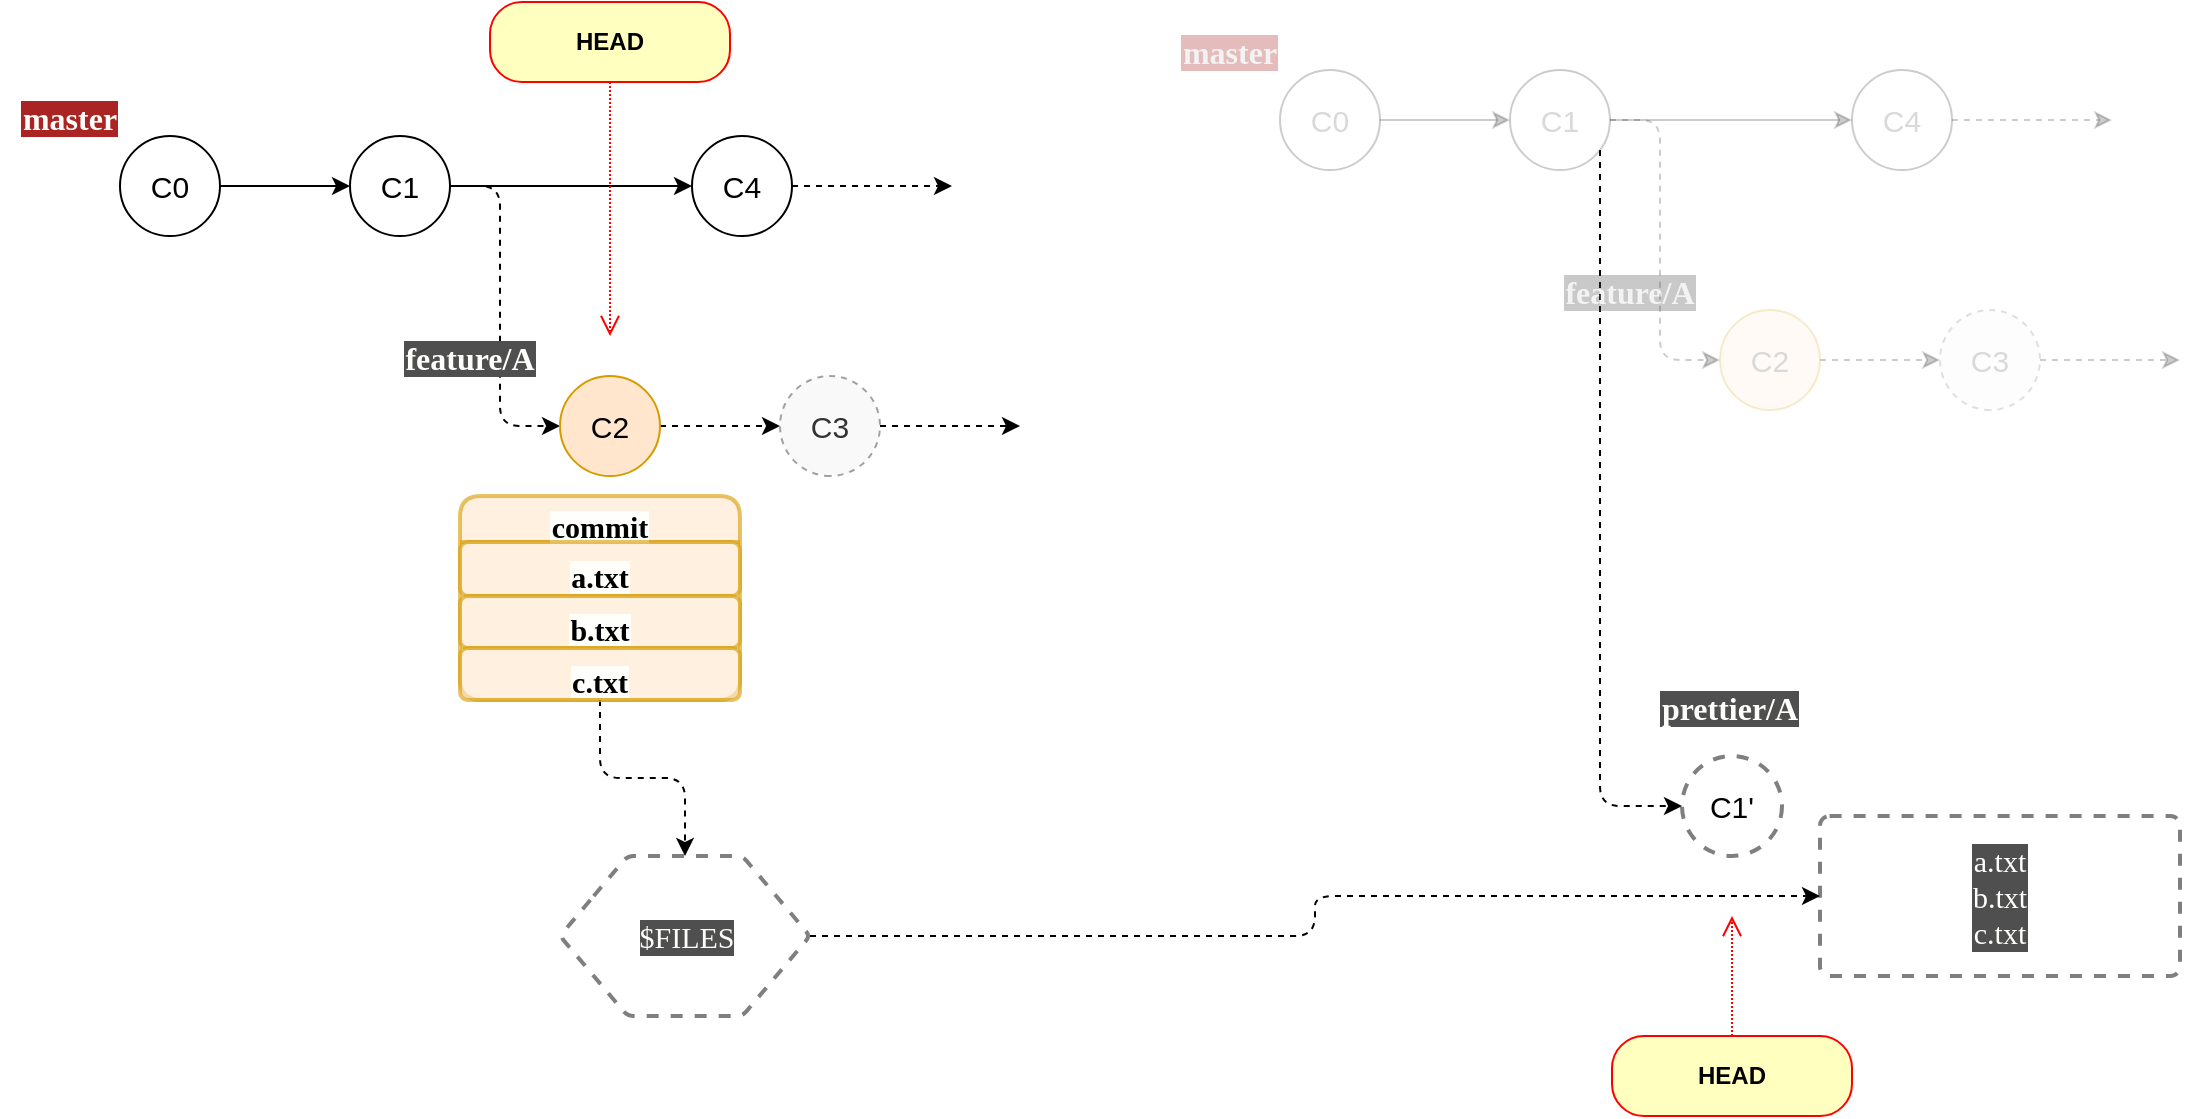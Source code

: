 <mxfile version="14.2.9" type="github" pages="2">
  <diagram id="nxDO0HKId64olgzhvc23" name="Page-1">
    <mxGraphModel dx="1298" dy="752" grid="1" gridSize="10" guides="1" tooltips="1" connect="1" arrows="1" fold="1" page="1" pageScale="1" pageWidth="1600" pageHeight="900" math="0" shadow="0">
      <root>
        <mxCell id="0" />
        <mxCell id="1" parent="0" />
        <mxCell id="GQ0lHKYLTIi-07OIOTTy-3" value="" style="edgeStyle=orthogonalEdgeStyle;orthogonalLoop=1;jettySize=auto;html=1;horizontal=1;" parent="1" source="GQ0lHKYLTIi-07OIOTTy-1" target="GQ0lHKYLTIi-07OIOTTy-2" edge="1">
          <mxGeometry relative="1" as="geometry" />
        </mxCell>
        <mxCell id="GQ0lHKYLTIi-07OIOTTy-1" value="C0" style="ellipse;whiteSpace=wrap;html=1;aspect=fixed;labelPosition=center;verticalLabelPosition=middle;align=center;verticalAlign=middle;fontSize=15;direction=east;rounded=1;" parent="1" vertex="1">
          <mxGeometry x="100" y="190" width="50" height="50" as="geometry" />
        </mxCell>
        <mxCell id="GQ0lHKYLTIi-07OIOTTy-16" style="edgeStyle=orthogonalEdgeStyle;orthogonalLoop=1;jettySize=auto;html=1;fontSize=16;dashed=1;" parent="1" source="GQ0lHKYLTIi-07OIOTTy-2" target="GQ0lHKYLTIi-07OIOTTy-15" edge="1">
          <mxGeometry relative="1" as="geometry">
            <Array as="points">
              <mxPoint x="290" y="215" />
              <mxPoint x="290" y="335" />
            </Array>
          </mxGeometry>
        </mxCell>
        <mxCell id="GQ0lHKYLTIi-07OIOTTy-47" style="edgeStyle=orthogonalEdgeStyle;orthogonalLoop=1;jettySize=auto;html=1;entryX=0;entryY=0.5;entryDx=0;entryDy=0;fontSize=15;fontColor=#525252;" parent="1" source="GQ0lHKYLTIi-07OIOTTy-2" target="GQ0lHKYLTIi-07OIOTTy-45" edge="1">
          <mxGeometry relative="1" as="geometry" />
        </mxCell>
        <mxCell id="GQ0lHKYLTIi-07OIOTTy-2" value="C1" style="ellipse;whiteSpace=wrap;html=1;aspect=fixed;labelPosition=center;verticalLabelPosition=middle;align=center;verticalAlign=middle;fontSize=15;direction=east;rounded=1;" parent="1" vertex="1">
          <mxGeometry x="215" y="190" width="50" height="50" as="geometry" />
        </mxCell>
        <mxCell id="GQ0lHKYLTIi-07OIOTTy-5" value="master" style="text;align=center;verticalAlign=middle;resizable=0;points=[];autosize=1;fontFamily=Noto Sans TC;fontSource=https%3A%2F%2Ffonts.googleapis.com%2Fcss%3Ffamily%3DNoto%2BSans%2BTC;fontStyle=1;fontSize=16;shadow=0;labelBorderColor=none;rounded=1;labelBackgroundColor=#AB2424;fontColor=#FEFFFA;spacingTop=0;spacingBottom=0;spacingRight=0;spacing=1;" parent="1" vertex="1">
          <mxGeometry x="40" y="165" width="70" height="30" as="geometry" />
        </mxCell>
        <mxCell id="GQ0lHKYLTIi-07OIOTTy-14" value="" style="edgeStyle=orthogonalEdgeStyle;orthogonalLoop=1;jettySize=auto;html=1;fontSize=16;exitX=0.5;exitY=0;exitDx=0;exitDy=0;entryX=0.5;entryY=1;entryDx=0;entryDy=0;dashed=1;" parent="1" source="GQ0lHKYLTIi-07OIOTTy-18" edge="1">
          <mxGeometry relative="1" as="geometry">
            <mxPoint x="500" y="340" as="sourcePoint" />
            <mxPoint x="550" y="335" as="targetPoint" />
          </mxGeometry>
        </mxCell>
        <mxCell id="GQ0lHKYLTIi-07OIOTTy-17" value="" style="edgeStyle=orthogonalEdgeStyle;orthogonalLoop=1;jettySize=auto;html=1;fontSize=16;dashed=1;" parent="1" source="GQ0lHKYLTIi-07OIOTTy-15" target="GQ0lHKYLTIi-07OIOTTy-18" edge="1">
          <mxGeometry relative="1" as="geometry">
            <mxPoint x="245" y="470" as="targetPoint" />
          </mxGeometry>
        </mxCell>
        <mxCell id="GQ0lHKYLTIi-07OIOTTy-15" value="C2" style="ellipse;whiteSpace=wrap;html=1;aspect=fixed;labelPosition=center;verticalLabelPosition=middle;align=center;verticalAlign=middle;direction=south;fillColor=#ffe6cc;strokeColor=#d79b00;fontSize=15;rounded=1;" parent="1" vertex="1">
          <mxGeometry x="320" y="310" width="50" height="50" as="geometry" />
        </mxCell>
        <mxCell id="GQ0lHKYLTIi-07OIOTTy-18" value="C3" style="ellipse;whiteSpace=wrap;html=1;aspect=fixed;labelPosition=center;verticalLabelPosition=middle;align=center;verticalAlign=middle;direction=south;fillColor=#f5f5f5;strokeColor=#666666;fontSize=15;rounded=1;dashed=1;opacity=60;sketch=0;fixDash=0;autosize=0;container=0;fontColor=#333333;" parent="1" vertex="1">
          <mxGeometry x="430" y="310" width="50" height="50" as="geometry" />
        </mxCell>
        <mxCell id="GQ0lHKYLTIi-07OIOTTy-21" value="feature/A" style="text;align=center;verticalAlign=middle;resizable=0;points=[];autosize=1;fontSize=16;fontFamily=Noto Sans TC;rounded=1;shadow=0;fontSource=https%3A%2F%2Ffonts.googleapis.com%2Fcss%3Ffamily%3DNoto%2BSans%2BTC;fontColor=#FEFFFA;fontStyle=1;labelBackgroundColor=#4F4F4F;spacing=1;spacingTop=0;spacingBottom=0;spacingRight=0;" parent="1" vertex="1">
          <mxGeometry x="230" y="285" width="90" height="30" as="geometry" />
        </mxCell>
        <mxCell id="GQ0lHKYLTIi-07OIOTTy-43" value="HEAD" style="whiteSpace=wrap;html=1;arcSize=40;fontColor=#000000;fillColor=#ffffc0;strokeColor=#ff0000;shadow=0;direction=east;rounded=1;fontStyle=1" parent="1" vertex="1">
          <mxGeometry x="285" y="123" width="120" height="40" as="geometry" />
        </mxCell>
        <mxCell id="GQ0lHKYLTIi-07OIOTTy-44" value="" style="edgeStyle=orthogonalEdgeStyle;html=1;verticalAlign=bottom;endArrow=open;endSize=8;strokeColor=#ff0000;fontSize=15;dashed=1;dashPattern=1 1;" parent="1" source="GQ0lHKYLTIi-07OIOTTy-43" edge="1">
          <mxGeometry relative="1" as="geometry">
            <mxPoint x="345" y="290" as="targetPoint" />
          </mxGeometry>
        </mxCell>
        <mxCell id="2b01QjpyZ43eBbl6fvD0-8" value="" style="edgeStyle=orthogonalEdgeStyle;rounded=1;orthogonalLoop=1;jettySize=auto;html=1;dashed=1;fontFamily=Noto Sans TC;fontSource=https%3A%2F%2Ffonts.googleapis.com%2Fcss%3Ffamily%3DNoto%2BSans%2BTC;fontSize=15;fontColor=#525252;" parent="1" source="GQ0lHKYLTIi-07OIOTTy-45" edge="1">
          <mxGeometry relative="1" as="geometry">
            <mxPoint x="516" y="215" as="targetPoint" />
          </mxGeometry>
        </mxCell>
        <mxCell id="GQ0lHKYLTIi-07OIOTTy-45" value="C4" style="ellipse;whiteSpace=wrap;html=1;aspect=fixed;labelPosition=center;verticalLabelPosition=middle;align=center;verticalAlign=middle;fontSize=15;direction=east;rounded=1;" parent="1" vertex="1">
          <mxGeometry x="386" y="190" width="50" height="50" as="geometry" />
        </mxCell>
        <mxCell id="2b01QjpyZ43eBbl6fvD0-9" value="" style="edgeStyle=orthogonalEdgeStyle;orthogonalLoop=1;jettySize=auto;html=1;horizontal=1;opacity=20;sketch=0;fontColor=#D9D9D9;" parent="1" source="2b01QjpyZ43eBbl6fvD0-10" target="2b01QjpyZ43eBbl6fvD0-13" edge="1">
          <mxGeometry relative="1" as="geometry" />
        </mxCell>
        <mxCell id="2b01QjpyZ43eBbl6fvD0-10" value="C0" style="ellipse;whiteSpace=wrap;html=1;aspect=fixed;labelPosition=center;verticalLabelPosition=middle;align=center;verticalAlign=middle;fontSize=15;direction=east;rounded=1;opacity=20;sketch=0;fontColor=#D9D9D9;" parent="1" vertex="1">
          <mxGeometry x="680" y="157" width="50" height="50" as="geometry" />
        </mxCell>
        <mxCell id="2b01QjpyZ43eBbl6fvD0-11" style="edgeStyle=orthogonalEdgeStyle;orthogonalLoop=1;jettySize=auto;html=1;fontSize=16;dashed=1;opacity=20;sketch=0;fontColor=#D9D9D9;" parent="1" source="2b01QjpyZ43eBbl6fvD0-13" target="2b01QjpyZ43eBbl6fvD0-17" edge="1">
          <mxGeometry relative="1" as="geometry">
            <Array as="points">
              <mxPoint x="870" y="182" />
              <mxPoint x="870" y="302" />
            </Array>
          </mxGeometry>
        </mxCell>
        <mxCell id="2b01QjpyZ43eBbl6fvD0-12" style="edgeStyle=orthogonalEdgeStyle;orthogonalLoop=1;jettySize=auto;html=1;entryX=0;entryY=0.5;entryDx=0;entryDy=0;fontSize=15;opacity=20;sketch=0;fontColor=#D9D9D9;" parent="1" source="2b01QjpyZ43eBbl6fvD0-13" target="2b01QjpyZ43eBbl6fvD0-23" edge="1">
          <mxGeometry relative="1" as="geometry" />
        </mxCell>
        <mxCell id="2b01QjpyZ43eBbl6fvD0-27" value="" style="edgeStyle=orthogonalEdgeStyle;rounded=1;orthogonalLoop=1;jettySize=auto;html=1;dashed=1;fontFamily=Noto Sans TC;fontSource=https%3A%2F%2Ffonts.googleapis.com%2Fcss%3Ffamily%3DNoto%2BSans%2BTC;fontSize=15;fontColor=#FEFFFA;" parent="1" source="2b01QjpyZ43eBbl6fvD0-13" target="2b01QjpyZ43eBbl6fvD0-26" edge="1">
          <mxGeometry relative="1" as="geometry">
            <Array as="points">
              <mxPoint x="840" y="380" />
              <mxPoint x="840" y="380" />
            </Array>
          </mxGeometry>
        </mxCell>
        <mxCell id="2b01QjpyZ43eBbl6fvD0-13" value="C1" style="ellipse;whiteSpace=wrap;html=1;aspect=fixed;labelPosition=center;verticalLabelPosition=middle;align=center;verticalAlign=middle;fontSize=15;direction=east;rounded=1;opacity=20;sketch=0;fontColor=#D9D9D9;" parent="1" vertex="1">
          <mxGeometry x="795" y="157" width="50" height="50" as="geometry" />
        </mxCell>
        <mxCell id="2b01QjpyZ43eBbl6fvD0-14" value="master" style="text;align=center;verticalAlign=middle;resizable=0;points=[];autosize=1;fontFamily=Noto Sans TC;fontSource=https%3A%2F%2Ffonts.googleapis.com%2Fcss%3Ffamily%3DNoto%2BSans%2BTC;fontStyle=1;fontSize=16;shadow=0;labelBorderColor=none;rounded=1;labelBackgroundColor=#AB2424;spacingTop=0;spacingBottom=0;spacingRight=0;spacing=1;opacity=20;sketch=0;fontColor=#D9D9D9;glass=0;textOpacity=30;" parent="1" vertex="1">
          <mxGeometry x="620" y="132" width="70" height="30" as="geometry" />
        </mxCell>
        <mxCell id="2b01QjpyZ43eBbl6fvD0-15" value="" style="edgeStyle=orthogonalEdgeStyle;orthogonalLoop=1;jettySize=auto;html=1;fontSize=16;exitX=0.5;exitY=0;exitDx=0;exitDy=0;entryX=0.5;entryY=1;entryDx=0;entryDy=0;dashed=1;opacity=20;sketch=0;fontColor=#D9D9D9;" parent="1" source="2b01QjpyZ43eBbl6fvD0-18" edge="1">
          <mxGeometry relative="1" as="geometry">
            <mxPoint x="1080" y="307" as="sourcePoint" />
            <mxPoint x="1130" y="302" as="targetPoint" />
          </mxGeometry>
        </mxCell>
        <mxCell id="2b01QjpyZ43eBbl6fvD0-16" value="" style="edgeStyle=orthogonalEdgeStyle;orthogonalLoop=1;jettySize=auto;html=1;fontSize=16;dashed=1;opacity=20;sketch=0;fontColor=#D9D9D9;" parent="1" source="2b01QjpyZ43eBbl6fvD0-17" target="2b01QjpyZ43eBbl6fvD0-18" edge="1">
          <mxGeometry relative="1" as="geometry">
            <mxPoint x="825" y="437" as="targetPoint" />
          </mxGeometry>
        </mxCell>
        <mxCell id="2b01QjpyZ43eBbl6fvD0-17" value="C2" style="ellipse;whiteSpace=wrap;html=1;aspect=fixed;labelPosition=center;verticalLabelPosition=middle;align=center;verticalAlign=middle;direction=south;fillColor=#ffe6cc;strokeColor=#d79b00;fontSize=15;rounded=1;opacity=20;sketch=0;fontColor=#D9D9D9;" parent="1" vertex="1">
          <mxGeometry x="900" y="277" width="50" height="50" as="geometry" />
        </mxCell>
        <mxCell id="2b01QjpyZ43eBbl6fvD0-18" value="C3" style="ellipse;whiteSpace=wrap;html=1;aspect=fixed;labelPosition=center;verticalLabelPosition=middle;align=center;verticalAlign=middle;direction=south;fillColor=#f5f5f5;strokeColor=#666666;fontSize=15;rounded=1;dashed=1;opacity=20;sketch=0;fixDash=0;autosize=0;container=0;fontColor=#D9D9D9;" parent="1" vertex="1">
          <mxGeometry x="1010" y="277" width="50" height="50" as="geometry" />
        </mxCell>
        <mxCell id="2b01QjpyZ43eBbl6fvD0-19" value="feature/A" style="text;align=center;verticalAlign=middle;resizable=0;points=[];autosize=1;fontSize=16;fontFamily=Noto Sans TC;rounded=1;shadow=0;fontSource=https%3A%2F%2Ffonts.googleapis.com%2Fcss%3Ffamily%3DNoto%2BSans%2BTC;fontStyle=1;labelBackgroundColor=#4F4F4F;spacing=1;spacingTop=0;spacingBottom=0;spacingRight=0;opacity=20;sketch=0;fontColor=#D9D9D9;textOpacity=30;" parent="1" vertex="1">
          <mxGeometry x="810" y="252" width="90" height="30" as="geometry" />
        </mxCell>
        <mxCell id="2b01QjpyZ43eBbl6fvD0-29" style="edgeStyle=orthogonalEdgeStyle;rounded=1;orthogonalLoop=1;jettySize=auto;html=1;dashed=1;fontFamily=Helvetica;fontSize=15;fontColor=#000000;dashPattern=1 1;verticalAlign=bottom;strokeColor=#ff0000;endArrow=open;endSize=8;" parent="1" source="2b01QjpyZ43eBbl6fvD0-20" edge="1">
          <mxGeometry relative="1" as="geometry">
            <mxPoint x="906" y="580" as="targetPoint" />
          </mxGeometry>
        </mxCell>
        <mxCell id="2b01QjpyZ43eBbl6fvD0-20" value="HEAD" style="whiteSpace=wrap;html=1;arcSize=40;fontColor=#000000;fillColor=#ffffc0;strokeColor=#ff0000;shadow=0;direction=east;rounded=1;fontStyle=1" parent="1" vertex="1">
          <mxGeometry x="846" y="640" width="120" height="40" as="geometry" />
        </mxCell>
        <mxCell id="2b01QjpyZ43eBbl6fvD0-22" value="" style="edgeStyle=orthogonalEdgeStyle;rounded=1;orthogonalLoop=1;jettySize=auto;html=1;dashed=1;fontFamily=Noto Sans TC;fontSource=https%3A%2F%2Ffonts.googleapis.com%2Fcss%3Ffamily%3DNoto%2BSans%2BTC;fontSize=15;opacity=20;sketch=0;fontColor=#D9D9D9;" parent="1" source="2b01QjpyZ43eBbl6fvD0-23" edge="1">
          <mxGeometry relative="1" as="geometry">
            <mxPoint x="1096" y="182" as="targetPoint" />
          </mxGeometry>
        </mxCell>
        <mxCell id="2b01QjpyZ43eBbl6fvD0-23" value="C4" style="ellipse;whiteSpace=wrap;html=1;aspect=fixed;labelPosition=center;verticalLabelPosition=middle;align=center;verticalAlign=middle;fontSize=15;direction=east;rounded=1;opacity=20;sketch=0;fontColor=#D9D9D9;" parent="1" vertex="1">
          <mxGeometry x="966" y="157" width="50" height="50" as="geometry" />
        </mxCell>
        <mxCell id="2b01QjpyZ43eBbl6fvD0-26" value="C1&#39;" style="ellipse;whiteSpace=wrap;html=1;aspect=fixed;labelPosition=center;verticalLabelPosition=middle;align=center;verticalAlign=middle;fontSize=15;direction=east;rounded=1;dashed=1;strokeWidth=2;opacity=50;" parent="1" vertex="1">
          <mxGeometry x="881" y="500" width="50" height="50" as="geometry" />
        </mxCell>
        <mxCell id="2b01QjpyZ43eBbl6fvD0-30" value="prettier/A" style="text;align=center;verticalAlign=middle;resizable=0;points=[];autosize=1;fontSize=16;fontFamily=Noto Sans TC;rounded=1;shadow=0;fontSource=https%3A%2F%2Ffonts.googleapis.com%2Fcss%3Ffamily%3DNoto%2BSans%2BTC;fontColor=#FEFFFA;fontStyle=1;labelBackgroundColor=#4F4F4F;spacing=1;spacingTop=0;spacingBottom=0;spacingRight=0;" parent="1" vertex="1">
          <mxGeometry x="860" y="460" width="90" height="30" as="geometry" />
        </mxCell>
        <mxCell id="2b01QjpyZ43eBbl6fvD0-33" value="" style="edgeStyle=orthogonalEdgeStyle;rounded=1;sketch=0;orthogonalLoop=1;jettySize=auto;html=1;dashed=1;fontFamily=Noto Sans TC;fontSource=https%3A%2F%2Ffonts.googleapis.com%2Fcss%3Ffamily%3DNoto%2BSans%2BTC;fontSize=15;fontColor=#D9D9D9;entryX=0;entryY=0.5;entryDx=0;entryDy=0;" parent="1" source="2b01QjpyZ43eBbl6fvD0-31" target="2b01QjpyZ43eBbl6fvD0-32" edge="1">
          <mxGeometry relative="1" as="geometry">
            <mxPoint x="880" y="570" as="targetPoint" />
          </mxGeometry>
        </mxCell>
        <mxCell id="2b01QjpyZ43eBbl6fvD0-31" value="$FILES" style="verticalLabelPosition=middle;verticalAlign=middle;html=1;shape=hexagon;perimeter=hexagonPerimeter2;arcSize=6;size=0.27;rounded=1;shadow=0;dashed=1;labelBackgroundColor=#4F4F4F;sketch=0;strokeColor=#000000;strokeWidth=2;fillColor=#ffffff;fontFamily=Noto Sans TC;fontSource=https%3A%2F%2Ffonts.googleapis.com%2Fcss%3Ffamily%3DNoto%2BSans%2BTC;fontSize=15;fontColor=#FEFFFA;opacity=50;align=center;labelPosition=center;" parent="1" vertex="1">
          <mxGeometry x="320" y="550" width="125" height="80" as="geometry" />
        </mxCell>
        <mxCell id="2b01QjpyZ43eBbl6fvD0-32" value="a.txt&lt;br&gt;b.txt&lt;br&gt;c.txt" style="whiteSpace=wrap;html=1;rounded=1;shadow=0;dashed=1;fontFamily=Noto Sans TC;fontSource=https%3A%2F%2Ffonts.googleapis.com%2Fcss%3Ffamily%3DNoto%2BSans%2BTC;fontSize=15;fontColor=#FEFFFA;strokeWidth=2;labelBackgroundColor=#4F4F4F;opacity=50;arcSize=6;sketch=0;spacing=5;" parent="1" vertex="1">
          <mxGeometry x="950" y="530" width="180" height="80" as="geometry" />
        </mxCell>
        <mxCell id="2b01QjpyZ43eBbl6fvD0-40" value="" style="edgeStyle=orthogonalEdgeStyle;rounded=1;sketch=0;orthogonalLoop=1;jettySize=auto;html=1;dashed=1;fontFamily=Noto Sans TC;fontSource=https%3A%2F%2Ffonts.googleapis.com%2Fcss%3Ffamily%3DNoto%2BSans%2BTC;fontSize=13;fontColor=#1F1F1F;" parent="1" source="2b01QjpyZ43eBbl6fvD0-36" target="2b01QjpyZ43eBbl6fvD0-31" edge="1">
          <mxGeometry relative="1" as="geometry" />
        </mxCell>
        <mxCell id="2b01QjpyZ43eBbl6fvD0-36" value="commit" style="swimlane;childLayout=stackLayout;horizontal=1;fillColor=#ffe6cc;horizontalStack=0;resizeParent=1;resizeParentMax=0;resizeLast=0;collapsible=1;marginBottom=0;rounded=1;shadow=0;labelBackgroundColor=#FEFFFA;sketch=0;strokeColor=#d79b00;strokeWidth=2;fontFamily=Noto Sans TC;fontSource=https%3A%2F%2Ffonts.googleapis.com%2Fcss%3Ffamily%3DNoto%2BSans%2BTC;fontSize=15;fontColor=#000000;opacity=60;align=center;html=0;spacingTop=6;startSize=23;fontStyle=1" parent="1" vertex="1">
          <mxGeometry x="270" y="370" width="140" height="102" as="geometry">
            <mxRectangle x="620" y="380" width="60" height="30" as="alternateBounds" />
          </mxGeometry>
        </mxCell>
        <mxCell id="2b01QjpyZ43eBbl6fvD0-37" value="a.txt" style="text;strokeColor=#d79b00;fillColor=#ffe6cc;align=center;verticalAlign=middle;overflow=hidden;rotatable=0;points=[[0,0.5],[1,0.5]];portConstraint=eastwest;rounded=1;shadow=0;fontFamily=Noto Sans TC;fontSource=https%3A%2F%2Ffonts.googleapis.com%2Fcss%3Ffamily%3DNoto%2BSans%2BTC;fontSize=15;strokeWidth=2;labelBackgroundColor=#FEFFFA;opacity=60;spacingTop=6;sketch=0;fontStyle=1" parent="2b01QjpyZ43eBbl6fvD0-36" vertex="1">
          <mxGeometry y="23" width="140" height="27" as="geometry" />
        </mxCell>
        <mxCell id="2b01QjpyZ43eBbl6fvD0-38" value="b.txt" style="text;strokeColor=#d79b00;fillColor=#ffe6cc;align=center;verticalAlign=middle;overflow=hidden;rotatable=0;points=[[0,0.5],[1,0.5]];portConstraint=eastwest;rounded=1;shadow=0;fontFamily=Noto Sans TC;fontSource=https%3A%2F%2Ffonts.googleapis.com%2Fcss%3Ffamily%3DNoto%2BSans%2BTC;fontSize=15;strokeWidth=2;labelBackgroundColor=#FEFFFA;opacity=60;spacingTop=6;sketch=0;fontStyle=1" parent="2b01QjpyZ43eBbl6fvD0-36" vertex="1">
          <mxGeometry y="50" width="140" height="26" as="geometry" />
        </mxCell>
        <mxCell id="2b01QjpyZ43eBbl6fvD0-39" value="c.txt" style="text;strokeColor=#d79b00;fillColor=#ffe6cc;align=center;verticalAlign=middle;overflow=hidden;rotatable=0;points=[[0,0.5],[1,0.5]];portConstraint=eastwest;rounded=1;shadow=0;fontFamily=Noto Sans TC;fontSource=https%3A%2F%2Ffonts.googleapis.com%2Fcss%3Ffamily%3DNoto%2BSans%2BTC;fontSize=15;strokeWidth=2;labelBackgroundColor=#FEFFFA;opacity=60;spacingTop=6;sketch=0;fontStyle=1" parent="2b01QjpyZ43eBbl6fvD0-36" vertex="1">
          <mxGeometry y="76" width="140" height="26" as="geometry" />
        </mxCell>
      </root>
    </mxGraphModel>
  </diagram>
  <diagram id="W2-V0g8p1g1rw4DdJbC6" name="Page-2">
    <mxGraphModel dx="1298" dy="752" grid="0" gridSize="10" guides="1" tooltips="1" connect="1" arrows="1" fold="1" page="1" pageScale="1" pageWidth="1600" pageHeight="900" math="0" shadow="0">
      <root>
        <mxCell id="txzVGFuYVFfEpD30Fxbw-0" />
        <mxCell id="txzVGFuYVFfEpD30Fxbw-1" parent="txzVGFuYVFfEpD30Fxbw-0" />
        <mxCell id="HUqgSeCFf559K-0PTAqj-0" value="" style="edgeStyle=orthogonalEdgeStyle;orthogonalLoop=1;jettySize=auto;html=1;horizontal=1;sketch=0;fontColor=#D9D9D9;" edge="1" parent="txzVGFuYVFfEpD30Fxbw-1" source="HUqgSeCFf559K-0PTAqj-1" target="HUqgSeCFf559K-0PTAqj-5">
          <mxGeometry relative="1" as="geometry" />
        </mxCell>
        <mxCell id="HUqgSeCFf559K-0PTAqj-1" value="C0" style="ellipse;whiteSpace=wrap;html=1;aspect=fixed;labelPosition=center;verticalLabelPosition=middle;align=center;verticalAlign=middle;fontSize=15;direction=east;rounded=1;sketch=0;fillColor=#f8cecc;strokeColor=#b85450;" vertex="1" parent="txzVGFuYVFfEpD30Fxbw-1">
          <mxGeometry x="100" y="65" width="50" height="50" as="geometry" />
        </mxCell>
        <mxCell id="HUqgSeCFf559K-0PTAqj-2" style="edgeStyle=orthogonalEdgeStyle;orthogonalLoop=1;jettySize=auto;html=1;fontSize=16;dashed=1;sketch=0;fontColor=#D9D9D9;" edge="1" parent="txzVGFuYVFfEpD30Fxbw-1" source="HUqgSeCFf559K-0PTAqj-5" target="HUqgSeCFf559K-0PTAqj-9">
          <mxGeometry relative="1" as="geometry">
            <Array as="points">
              <mxPoint x="290" y="90" />
              <mxPoint x="290" y="210" />
            </Array>
          </mxGeometry>
        </mxCell>
        <mxCell id="HUqgSeCFf559K-0PTAqj-3" style="edgeStyle=orthogonalEdgeStyle;orthogonalLoop=1;jettySize=auto;html=1;entryX=0;entryY=0.5;entryDx=0;entryDy=0;fontSize=15;sketch=0;fontColor=#D9D9D9;" edge="1" parent="txzVGFuYVFfEpD30Fxbw-1" source="HUqgSeCFf559K-0PTAqj-5" target="HUqgSeCFf559K-0PTAqj-15">
          <mxGeometry relative="1" as="geometry" />
        </mxCell>
        <mxCell id="HUqgSeCFf559K-0PTAqj-4" value="" style="edgeStyle=orthogonalEdgeStyle;rounded=1;orthogonalLoop=1;jettySize=auto;html=1;dashed=1;fontFamily=Noto Sans TC;fontSource=https%3A%2F%2Ffonts.googleapis.com%2Fcss%3Ffamily%3DNoto%2BSans%2BTC;fontSize=15;fontColor=#FEFFFA;" edge="1" parent="txzVGFuYVFfEpD30Fxbw-1" source="HUqgSeCFf559K-0PTAqj-5" target="HUqgSeCFf559K-0PTAqj-16">
          <mxGeometry relative="1" as="geometry">
            <Array as="points">
              <mxPoint x="260" y="288" />
              <mxPoint x="260" y="288" />
            </Array>
          </mxGeometry>
        </mxCell>
        <mxCell id="HUqgSeCFf559K-0PTAqj-54" style="edgeStyle=orthogonalEdgeStyle;orthogonalLoop=1;jettySize=auto;html=1;entryX=0;entryY=0.5;entryDx=0;entryDy=0;fontColor=#000000;curved=1;" edge="1" parent="txzVGFuYVFfEpD30Fxbw-1" source="HUqgSeCFf559K-0PTAqj-5" target="HUqgSeCFf559K-0PTAqj-48">
          <mxGeometry relative="1" as="geometry">
            <Array as="points">
              <mxPoint x="240" y="315" />
            </Array>
          </mxGeometry>
        </mxCell>
        <mxCell id="HUqgSeCFf559K-0PTAqj-5" value="C1" style="ellipse;whiteSpace=wrap;html=1;aspect=fixed;labelPosition=center;verticalLabelPosition=middle;align=center;verticalAlign=middle;fontSize=15;direction=east;rounded=1;sketch=0;fillColor=#f8cecc;strokeColor=#b85450;" vertex="1" parent="txzVGFuYVFfEpD30Fxbw-1">
          <mxGeometry x="215" y="65" width="50" height="50" as="geometry" />
        </mxCell>
        <mxCell id="HUqgSeCFf559K-0PTAqj-6" value="master" style="text;align=center;verticalAlign=middle;resizable=0;points=[];autosize=1;fontFamily=Noto Sans TC;fontSource=https%3A%2F%2Ffonts.googleapis.com%2Fcss%3Ffamily%3DNoto%2BSans%2BTC;fontStyle=1;fontSize=16;shadow=0;labelBorderColor=none;rounded=1;labelBackgroundColor=none;spacingTop=0;spacingBottom=0;spacingRight=0;spacing=1;sketch=0;glass=0;fillColor=#f8cecc;" vertex="1" parent="txzVGFuYVFfEpD30Fxbw-1">
          <mxGeometry x="40" y="40" width="70" height="30" as="geometry" />
        </mxCell>
        <mxCell id="HUqgSeCFf559K-0PTAqj-7" value="" style="edgeStyle=orthogonalEdgeStyle;orthogonalLoop=1;jettySize=auto;html=1;fontSize=16;exitX=0.5;exitY=0;exitDx=0;exitDy=0;entryX=0.5;entryY=1;entryDx=0;entryDy=0;dashed=1;sketch=0;fontColor=#D9D9D9;opacity=40;" edge="1" parent="txzVGFuYVFfEpD30Fxbw-1" source="HUqgSeCFf559K-0PTAqj-10">
          <mxGeometry relative="1" as="geometry">
            <mxPoint x="500" y="215" as="sourcePoint" />
            <mxPoint x="550" y="210" as="targetPoint" />
          </mxGeometry>
        </mxCell>
        <mxCell id="HUqgSeCFf559K-0PTAqj-8" value="" style="edgeStyle=orthogonalEdgeStyle;orthogonalLoop=1;jettySize=auto;html=1;fontSize=16;dashed=1;sketch=0;fontColor=#D9D9D9;opacity=40;" edge="1" parent="txzVGFuYVFfEpD30Fxbw-1" source="HUqgSeCFf559K-0PTAqj-9" target="HUqgSeCFf559K-0PTAqj-10">
          <mxGeometry relative="1" as="geometry">
            <mxPoint x="245" y="345" as="targetPoint" />
          </mxGeometry>
        </mxCell>
        <mxCell id="Ux5TuAr64qpXySqZ8vUI-1" style="edgeStyle=orthogonalEdgeStyle;curved=1;orthogonalLoop=1;jettySize=auto;html=1;exitX=1;exitY=0;exitDx=0;exitDy=0;fontColor=#000000;opacity=40;" edge="1" parent="txzVGFuYVFfEpD30Fxbw-1" source="HUqgSeCFf559K-0PTAqj-9">
          <mxGeometry relative="1" as="geometry">
            <mxPoint x="441" y="284" as="targetPoint" />
          </mxGeometry>
        </mxCell>
        <mxCell id="HUqgSeCFf559K-0PTAqj-9" value="&lt;font&gt;C2&lt;/font&gt;" style="ellipse;whiteSpace=wrap;html=1;aspect=fixed;labelPosition=center;verticalLabelPosition=middle;align=center;verticalAlign=middle;direction=south;fillColor=#ffe6cc;strokeColor=#d79b00;fontSize=15;rounded=1;sketch=0;opacity=40;textOpacity=40;" vertex="1" parent="txzVGFuYVFfEpD30Fxbw-1">
          <mxGeometry x="320" y="185" width="50" height="50" as="geometry" />
        </mxCell>
        <mxCell id="Ux5TuAr64qpXySqZ8vUI-2" style="edgeStyle=orthogonalEdgeStyle;curved=1;orthogonalLoop=1;jettySize=auto;html=1;exitX=1;exitY=0;exitDx=0;exitDy=0;fontColor=#000000;opacity=40;" edge="1" parent="txzVGFuYVFfEpD30Fxbw-1" source="HUqgSeCFf559K-0PTAqj-10">
          <mxGeometry relative="1" as="geometry">
            <mxPoint x="571" y="281" as="targetPoint" />
          </mxGeometry>
        </mxCell>
        <mxCell id="HUqgSeCFf559K-0PTAqj-10" value="C3" style="ellipse;whiteSpace=wrap;html=1;aspect=fixed;labelPosition=center;verticalLabelPosition=middle;align=center;verticalAlign=middle;direction=south;fillColor=#ffe6cc;strokeColor=#d79b00;fontSize=15;rounded=1;sketch=0;fixDash=0;autosize=0;container=0;opacity=40;textOpacity=40;" vertex="1" parent="txzVGFuYVFfEpD30Fxbw-1">
          <mxGeometry x="430" y="185" width="50" height="50" as="geometry" />
        </mxCell>
        <mxCell id="HUqgSeCFf559K-0PTAqj-11" value="feature/A" style="text;align=center;verticalAlign=middle;resizable=0;points=[];autosize=1;fontSize=16;fontFamily=Noto Sans TC;rounded=1;shadow=0;fontSource=https%3A%2F%2Ffonts.googleapis.com%2Fcss%3Ffamily%3DNoto%2BSans%2BTC;fontStyle=1;labelBackgroundColor=none;spacing=1;spacingTop=0;spacingBottom=0;spacingRight=0;sketch=0;fillColor=#ffe6cc;imageAspect=1;" vertex="1" parent="txzVGFuYVFfEpD30Fxbw-1">
          <mxGeometry x="267" y="260" width="90" height="30" as="geometry" />
        </mxCell>
        <mxCell id="HUqgSeCFf559K-0PTAqj-12" style="edgeStyle=orthogonalEdgeStyle;rounded=1;orthogonalLoop=1;jettySize=auto;html=1;dashed=1;fontFamily=Helvetica;fontSize=15;fontColor=#000000;dashPattern=1 1;verticalAlign=bottom;strokeColor=#ff0000;endArrow=open;endSize=8;" edge="1" parent="txzVGFuYVFfEpD30Fxbw-1" source="HUqgSeCFf559K-0PTAqj-13">
          <mxGeometry relative="1" as="geometry">
            <mxPoint x="578" y="346" as="targetPoint" />
          </mxGeometry>
        </mxCell>
        <mxCell id="HUqgSeCFf559K-0PTAqj-13" value="HEAD" style="whiteSpace=wrap;html=1;arcSize=40;fontColor=#000000;fillColor=#ffffc0;strokeColor=#ff0000;shadow=0;direction=east;rounded=1;fontStyle=1;" vertex="1" parent="txzVGFuYVFfEpD30Fxbw-1">
          <mxGeometry x="518" y="406" width="120" height="40" as="geometry" />
        </mxCell>
        <mxCell id="HUqgSeCFf559K-0PTAqj-14" value="" style="edgeStyle=orthogonalEdgeStyle;rounded=1;orthogonalLoop=1;jettySize=auto;html=1;dashed=1;fontFamily=Noto Sans TC;fontSource=https%3A%2F%2Ffonts.googleapis.com%2Fcss%3Ffamily%3DNoto%2BSans%2BTC;fontSize=15;sketch=0;fontColor=#D9D9D9;" edge="1" parent="txzVGFuYVFfEpD30Fxbw-1" source="HUqgSeCFf559K-0PTAqj-15">
          <mxGeometry relative="1" as="geometry">
            <mxPoint x="516" y="90" as="targetPoint" />
          </mxGeometry>
        </mxCell>
        <mxCell id="HUqgSeCFf559K-0PTAqj-15" value="C4" style="ellipse;whiteSpace=wrap;html=1;aspect=fixed;labelPosition=center;verticalLabelPosition=middle;align=center;verticalAlign=middle;fontSize=15;direction=east;rounded=1;sketch=0;fillColor=#f8cecc;strokeColor=#b85450;" vertex="1" parent="txzVGFuYVFfEpD30Fxbw-1">
          <mxGeometry x="386" y="65" width="50" height="50" as="geometry" />
        </mxCell>
        <mxCell id="HUqgSeCFf559K-0PTAqj-16" value="C1&#39;" style="ellipse;whiteSpace=wrap;html=1;aspect=fixed;labelPosition=center;verticalLabelPosition=middle;align=center;verticalAlign=middle;fontSize=15;direction=east;rounded=1;dashed=1;strokeWidth=2;textOpacity=40;opacity=40;fillColor=#d5e8d4;strokeColor=#82b366;" vertex="1" parent="txzVGFuYVFfEpD30Fxbw-1">
          <mxGeometry x="301" y="408" width="50" height="50" as="geometry" />
        </mxCell>
        <mxCell id="HUqgSeCFf559K-0PTAqj-17" value="prettier/A" style="text;align=center;verticalAlign=middle;resizable=0;points=[];autosize=1;fontSize=16;fontFamily=Noto Sans TC;rounded=1;shadow=0;fontSource=https%3A%2F%2Ffonts.googleapis.com%2Fcss%3Ffamily%3DNoto%2BSans%2BTC;fontStyle=1;labelBackgroundColor=none;spacing=1;spacingTop=0;spacingBottom=0;spacingRight=0;fillColor=#d5e8d4;" vertex="1" parent="txzVGFuYVFfEpD30Fxbw-1">
          <mxGeometry x="222" y="381" width="90" height="30" as="geometry" />
        </mxCell>
        <mxCell id="Ux5TuAr64qpXySqZ8vUI-0" style="edgeStyle=orthogonalEdgeStyle;curved=1;orthogonalLoop=1;jettySize=auto;html=1;fontColor=#000000;opacity=40;" edge="1" parent="txzVGFuYVFfEpD30Fxbw-1" source="HUqgSeCFf559K-0PTAqj-18">
          <mxGeometry relative="1" as="geometry">
            <mxPoint x="377" y="346" as="targetPoint" />
          </mxGeometry>
        </mxCell>
        <mxCell id="Ux5TuAr64qpXySqZ8vUI-12" style="edgeStyle=orthogonalEdgeStyle;curved=1;orthogonalLoop=1;jettySize=auto;html=1;fontColor=#000000;opacity=40;" edge="1" parent="txzVGFuYVFfEpD30Fxbw-1" source="HUqgSeCFf559K-0PTAqj-18">
          <mxGeometry relative="1" as="geometry">
            <mxPoint x="464" y="348" as="targetPoint" />
          </mxGeometry>
        </mxCell>
        <mxCell id="HUqgSeCFf559K-0PTAqj-18" value="a.txt&lt;br&gt;b.txt&lt;br&gt;c.txt" style="whiteSpace=wrap;html=1;rounded=0;shadow=0;dashed=1;fontFamily=Noto Sans TC;fontSource=https%3A%2F%2Ffonts.googleapis.com%2Fcss%3Ffamily%3DNoto%2BSans%2BTC;fontSize=15;strokeWidth=2;labelBackgroundColor=none;arcSize=6;sketch=1;spacing=5;fontStyle=0;fontColor=#1A1A1A;glass=0;fillStyle=hachure;fillColor=#D9D9D9;" vertex="1" parent="txzVGFuYVFfEpD30Fxbw-1">
          <mxGeometry x="325" y="476" width="180" height="80" as="geometry" />
        </mxCell>
        <mxCell id="HUqgSeCFf559K-0PTAqj-59" style="edgeStyle=orthogonalEdgeStyle;curved=1;orthogonalLoop=1;jettySize=auto;html=1;fontColor=#000000;" edge="1" parent="txzVGFuYVFfEpD30Fxbw-1" source="HUqgSeCFf559K-0PTAqj-48" target="HUqgSeCFf559K-0PTAqj-57">
          <mxGeometry relative="1" as="geometry" />
        </mxCell>
        <mxCell id="HUqgSeCFf559K-0PTAqj-48" value="C1&#39;" style="ellipse;whiteSpace=wrap;html=1;aspect=fixed;labelPosition=center;verticalLabelPosition=middle;align=center;verticalAlign=middle;fontSize=15;direction=east;rounded=1;dashed=1;strokeWidth=2;fillColor=#d5e8d4;strokeColor=#82b366;" vertex="1" parent="txzVGFuYVFfEpD30Fxbw-1">
          <mxGeometry x="330" y="290" width="50" height="50" as="geometry" />
        </mxCell>
        <mxCell id="HUqgSeCFf559K-0PTAqj-55" value="" style="edgeStyle=orthogonalEdgeStyle;orthogonalLoop=1;jettySize=auto;html=1;fontSize=16;exitX=0.5;exitY=0;exitDx=0;exitDy=0;dashed=1;sketch=0;fontColor=#D9D9D9;" edge="1" parent="txzVGFuYVFfEpD30Fxbw-1" source="HUqgSeCFf559K-0PTAqj-58">
          <mxGeometry relative="1" as="geometry">
            <mxPoint x="610" y="310" as="sourcePoint" />
            <mxPoint x="670" y="315" as="targetPoint" />
          </mxGeometry>
        </mxCell>
        <mxCell id="HUqgSeCFf559K-0PTAqj-56" value="" style="edgeStyle=orthogonalEdgeStyle;orthogonalLoop=1;jettySize=auto;html=1;fontSize=16;dashed=1;sketch=0;fontColor=#D9D9D9;" edge="1" parent="txzVGFuYVFfEpD30Fxbw-1" source="HUqgSeCFf559K-0PTAqj-57" target="HUqgSeCFf559K-0PTAqj-58">
          <mxGeometry relative="1" as="geometry">
            <mxPoint x="355" y="440" as="targetPoint" />
          </mxGeometry>
        </mxCell>
        <mxCell id="HUqgSeCFf559K-0PTAqj-57" value="C2&#39;" style="ellipse;whiteSpace=wrap;html=1;aspect=fixed;labelPosition=center;verticalLabelPosition=middle;align=center;verticalAlign=middle;direction=south;fillColor=#ffe6cc;strokeColor=#d79b00;fontSize=15;rounded=1;sketch=0;dashed=1;" vertex="1" parent="txzVGFuYVFfEpD30Fxbw-1">
          <mxGeometry x="440" y="290" width="50" height="50" as="geometry" />
        </mxCell>
        <mxCell id="HUqgSeCFf559K-0PTAqj-58" value="C3&#39;" style="ellipse;whiteSpace=wrap;html=1;aspect=fixed;labelPosition=center;verticalLabelPosition=middle;align=center;verticalAlign=middle;direction=south;fillColor=#ffe6cc;strokeColor=#d79b00;fontSize=15;rounded=1;dashed=1;sketch=0;fixDash=0;autosize=0;container=0;" vertex="1" parent="txzVGFuYVFfEpD30Fxbw-1">
          <mxGeometry x="550" y="290" width="50" height="50" as="geometry" />
        </mxCell>
      </root>
    </mxGraphModel>
  </diagram>
</mxfile>
